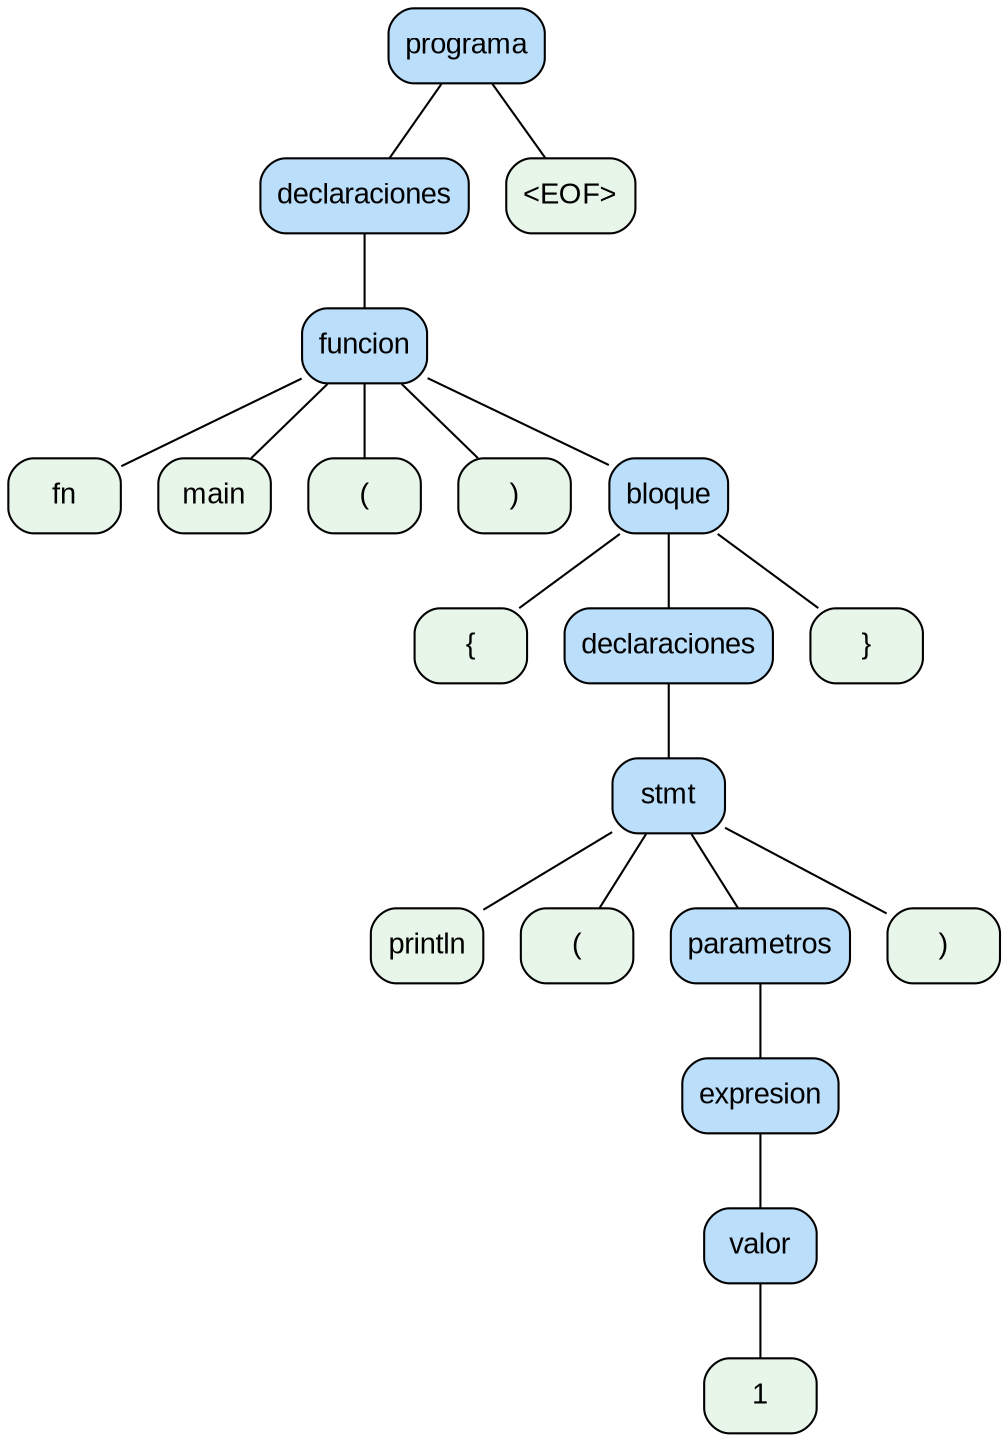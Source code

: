 digraph G {
  node [shape=box, style="rounded,filled", fontname="Arial"];
  edge [arrowhead=none];
  0 [label="programa", fillcolor="#bbdefb"];
  1 [label="declaraciones", fillcolor="#bbdefb"];
  2 [label="funcion", fillcolor="#bbdefb"];
  3 [label="fn", fillcolor="#e8f5e9"];
  2 -> 3;
  4 [label="main", fillcolor="#e8f5e9"];
  2 -> 4;
  5 [label="(", fillcolor="#e8f5e9"];
  2 -> 5;
  6 [label=")", fillcolor="#e8f5e9"];
  2 -> 6;
  7 [label="bloque", fillcolor="#bbdefb"];
  8 [label="{", fillcolor="#e8f5e9"];
  7 -> 8;
  9 [label="declaraciones", fillcolor="#bbdefb"];
  10 [label="stmt", fillcolor="#bbdefb"];
  11 [label="println", fillcolor="#e8f5e9"];
  10 -> 11;
  12 [label="(", fillcolor="#e8f5e9"];
  10 -> 12;
  13 [label="parametros", fillcolor="#bbdefb"];
  14 [label="expresion", fillcolor="#bbdefb"];
  15 [label="valor", fillcolor="#bbdefb"];
  16 [label="1", fillcolor="#e8f5e9"];
  15 -> 16;
  14 -> 15;
  13 -> 14;
  10 -> 13;
  17 [label=")", fillcolor="#e8f5e9"];
  10 -> 17;
  9 -> 10;
  7 -> 9;
  18 [label="}", fillcolor="#e8f5e9"];
  7 -> 18;
  2 -> 7;
  1 -> 2;
  0 -> 1;
  19 [label="<EOF>", fillcolor="#e8f5e9"];
  0 -> 19;
}